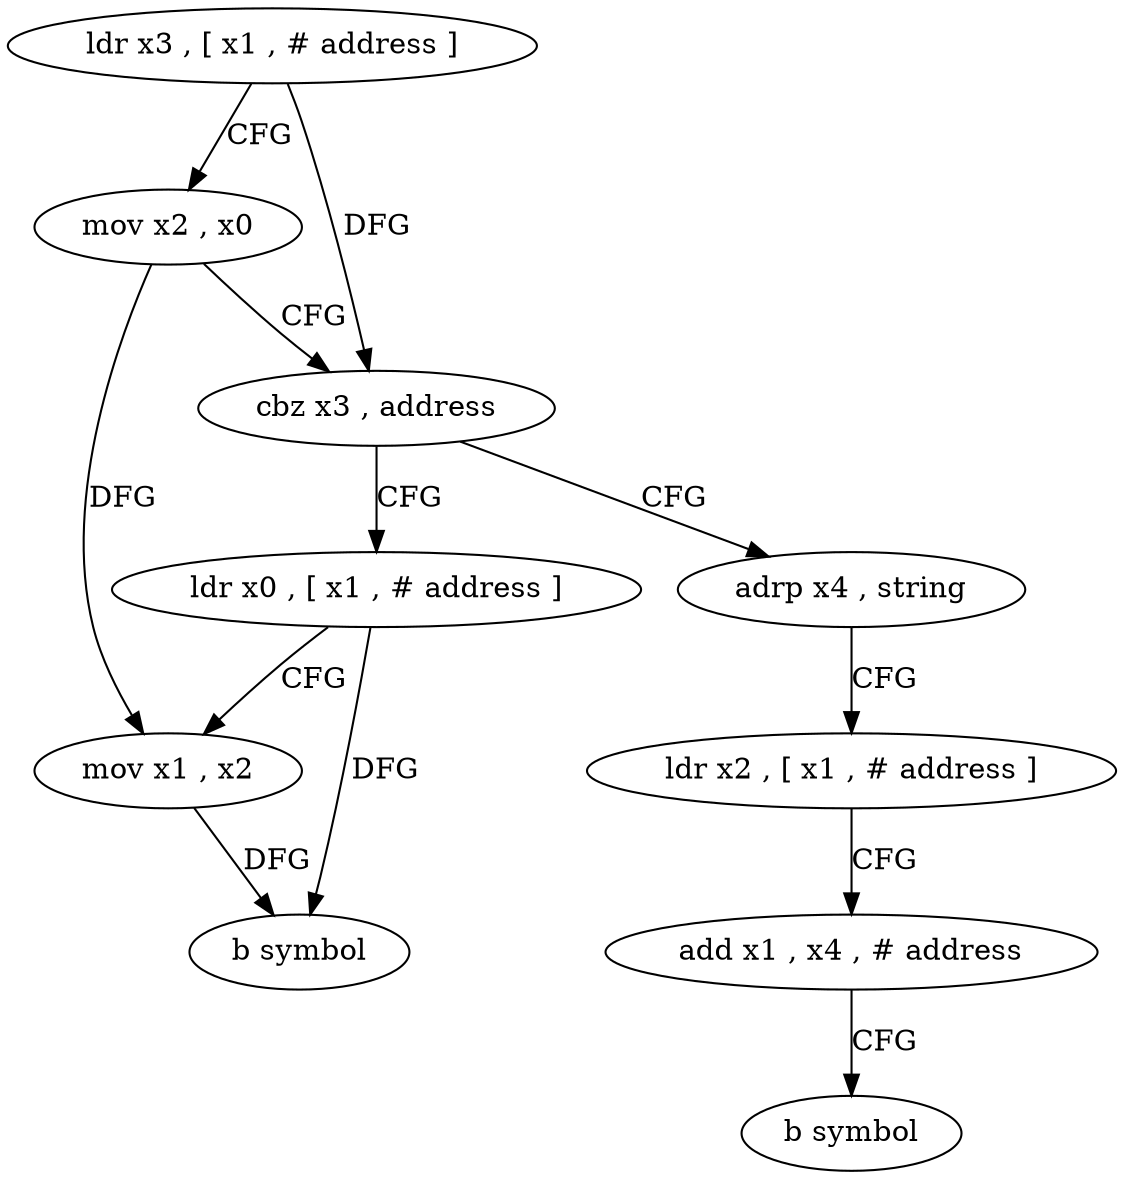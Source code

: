 digraph "func" {
"4223920" [label = "ldr x3 , [ x1 , # address ]" ]
"4223924" [label = "mov x2 , x0" ]
"4223928" [label = "cbz x3 , address" ]
"4223952" [label = "ldr x0 , [ x1 , # address ]" ]
"4223932" [label = "adrp x4 , string" ]
"4223956" [label = "mov x1 , x2" ]
"4223960" [label = "b symbol" ]
"4223936" [label = "ldr x2 , [ x1 , # address ]" ]
"4223940" [label = "add x1 , x4 , # address" ]
"4223944" [label = "b symbol" ]
"4223920" -> "4223924" [ label = "CFG" ]
"4223920" -> "4223928" [ label = "DFG" ]
"4223924" -> "4223928" [ label = "CFG" ]
"4223924" -> "4223956" [ label = "DFG" ]
"4223928" -> "4223952" [ label = "CFG" ]
"4223928" -> "4223932" [ label = "CFG" ]
"4223952" -> "4223956" [ label = "CFG" ]
"4223952" -> "4223960" [ label = "DFG" ]
"4223932" -> "4223936" [ label = "CFG" ]
"4223956" -> "4223960" [ label = "DFG" ]
"4223936" -> "4223940" [ label = "CFG" ]
"4223940" -> "4223944" [ label = "CFG" ]
}

